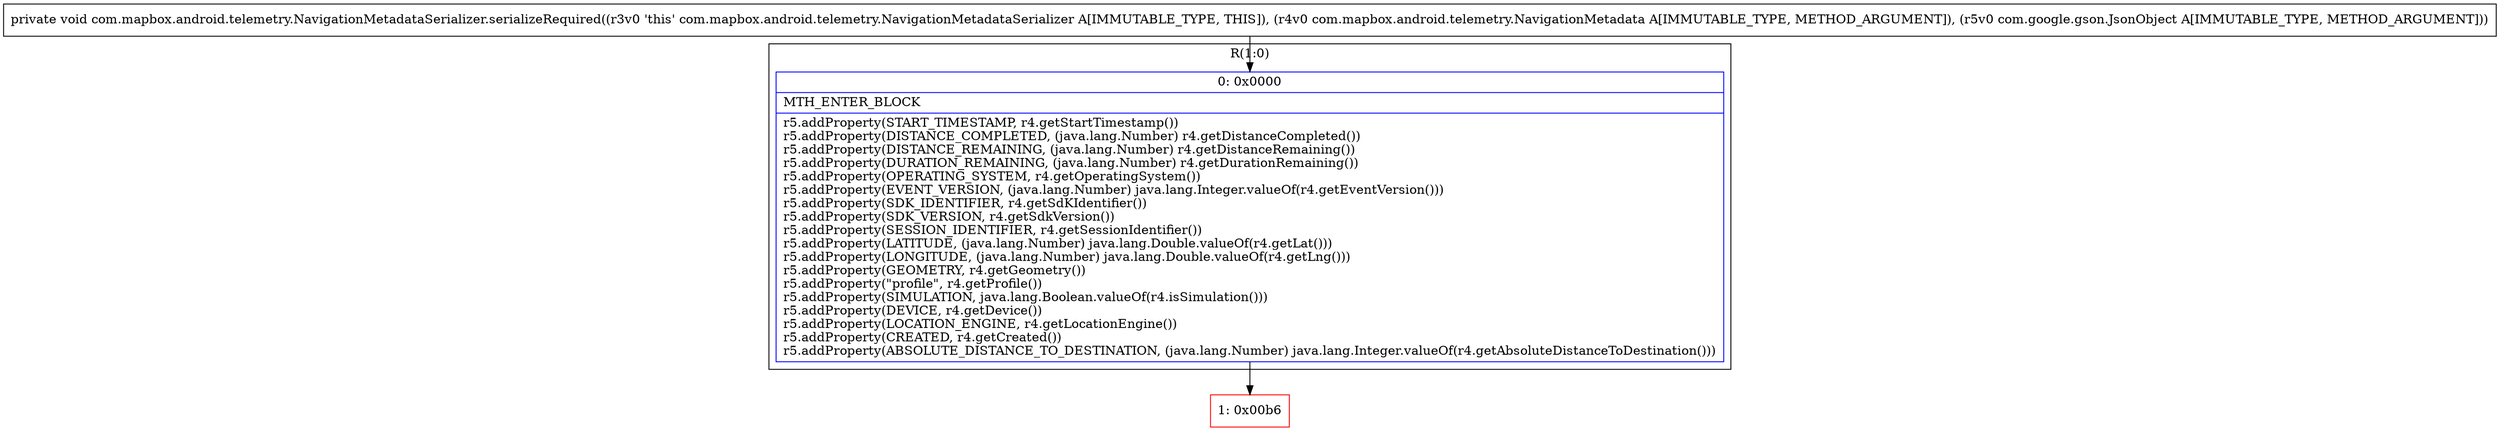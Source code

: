 digraph "CFG forcom.mapbox.android.telemetry.NavigationMetadataSerializer.serializeRequired(Lcom\/mapbox\/android\/telemetry\/NavigationMetadata;Lcom\/google\/gson\/JsonObject;)V" {
subgraph cluster_Region_1294811416 {
label = "R(1:0)";
node [shape=record,color=blue];
Node_0 [shape=record,label="{0\:\ 0x0000|MTH_ENTER_BLOCK\l|r5.addProperty(START_TIMESTAMP, r4.getStartTimestamp())\lr5.addProperty(DISTANCE_COMPLETED, (java.lang.Number) r4.getDistanceCompleted())\lr5.addProperty(DISTANCE_REMAINING, (java.lang.Number) r4.getDistanceRemaining())\lr5.addProperty(DURATION_REMAINING, (java.lang.Number) r4.getDurationRemaining())\lr5.addProperty(OPERATING_SYSTEM, r4.getOperatingSystem())\lr5.addProperty(EVENT_VERSION, (java.lang.Number) java.lang.Integer.valueOf(r4.getEventVersion()))\lr5.addProperty(SDK_IDENTIFIER, r4.getSdKIdentifier())\lr5.addProperty(SDK_VERSION, r4.getSdkVersion())\lr5.addProperty(SESSION_IDENTIFIER, r4.getSessionIdentifier())\lr5.addProperty(LATITUDE, (java.lang.Number) java.lang.Double.valueOf(r4.getLat()))\lr5.addProperty(LONGITUDE, (java.lang.Number) java.lang.Double.valueOf(r4.getLng()))\lr5.addProperty(GEOMETRY, r4.getGeometry())\lr5.addProperty(\"profile\", r4.getProfile())\lr5.addProperty(SIMULATION, java.lang.Boolean.valueOf(r4.isSimulation()))\lr5.addProperty(DEVICE, r4.getDevice())\lr5.addProperty(LOCATION_ENGINE, r4.getLocationEngine())\lr5.addProperty(CREATED, r4.getCreated())\lr5.addProperty(ABSOLUTE_DISTANCE_TO_DESTINATION, (java.lang.Number) java.lang.Integer.valueOf(r4.getAbsoluteDistanceToDestination()))\l}"];
}
Node_1 [shape=record,color=red,label="{1\:\ 0x00b6}"];
MethodNode[shape=record,label="{private void com.mapbox.android.telemetry.NavigationMetadataSerializer.serializeRequired((r3v0 'this' com.mapbox.android.telemetry.NavigationMetadataSerializer A[IMMUTABLE_TYPE, THIS]), (r4v0 com.mapbox.android.telemetry.NavigationMetadata A[IMMUTABLE_TYPE, METHOD_ARGUMENT]), (r5v0 com.google.gson.JsonObject A[IMMUTABLE_TYPE, METHOD_ARGUMENT])) }"];
MethodNode -> Node_0;
Node_0 -> Node_1;
}


